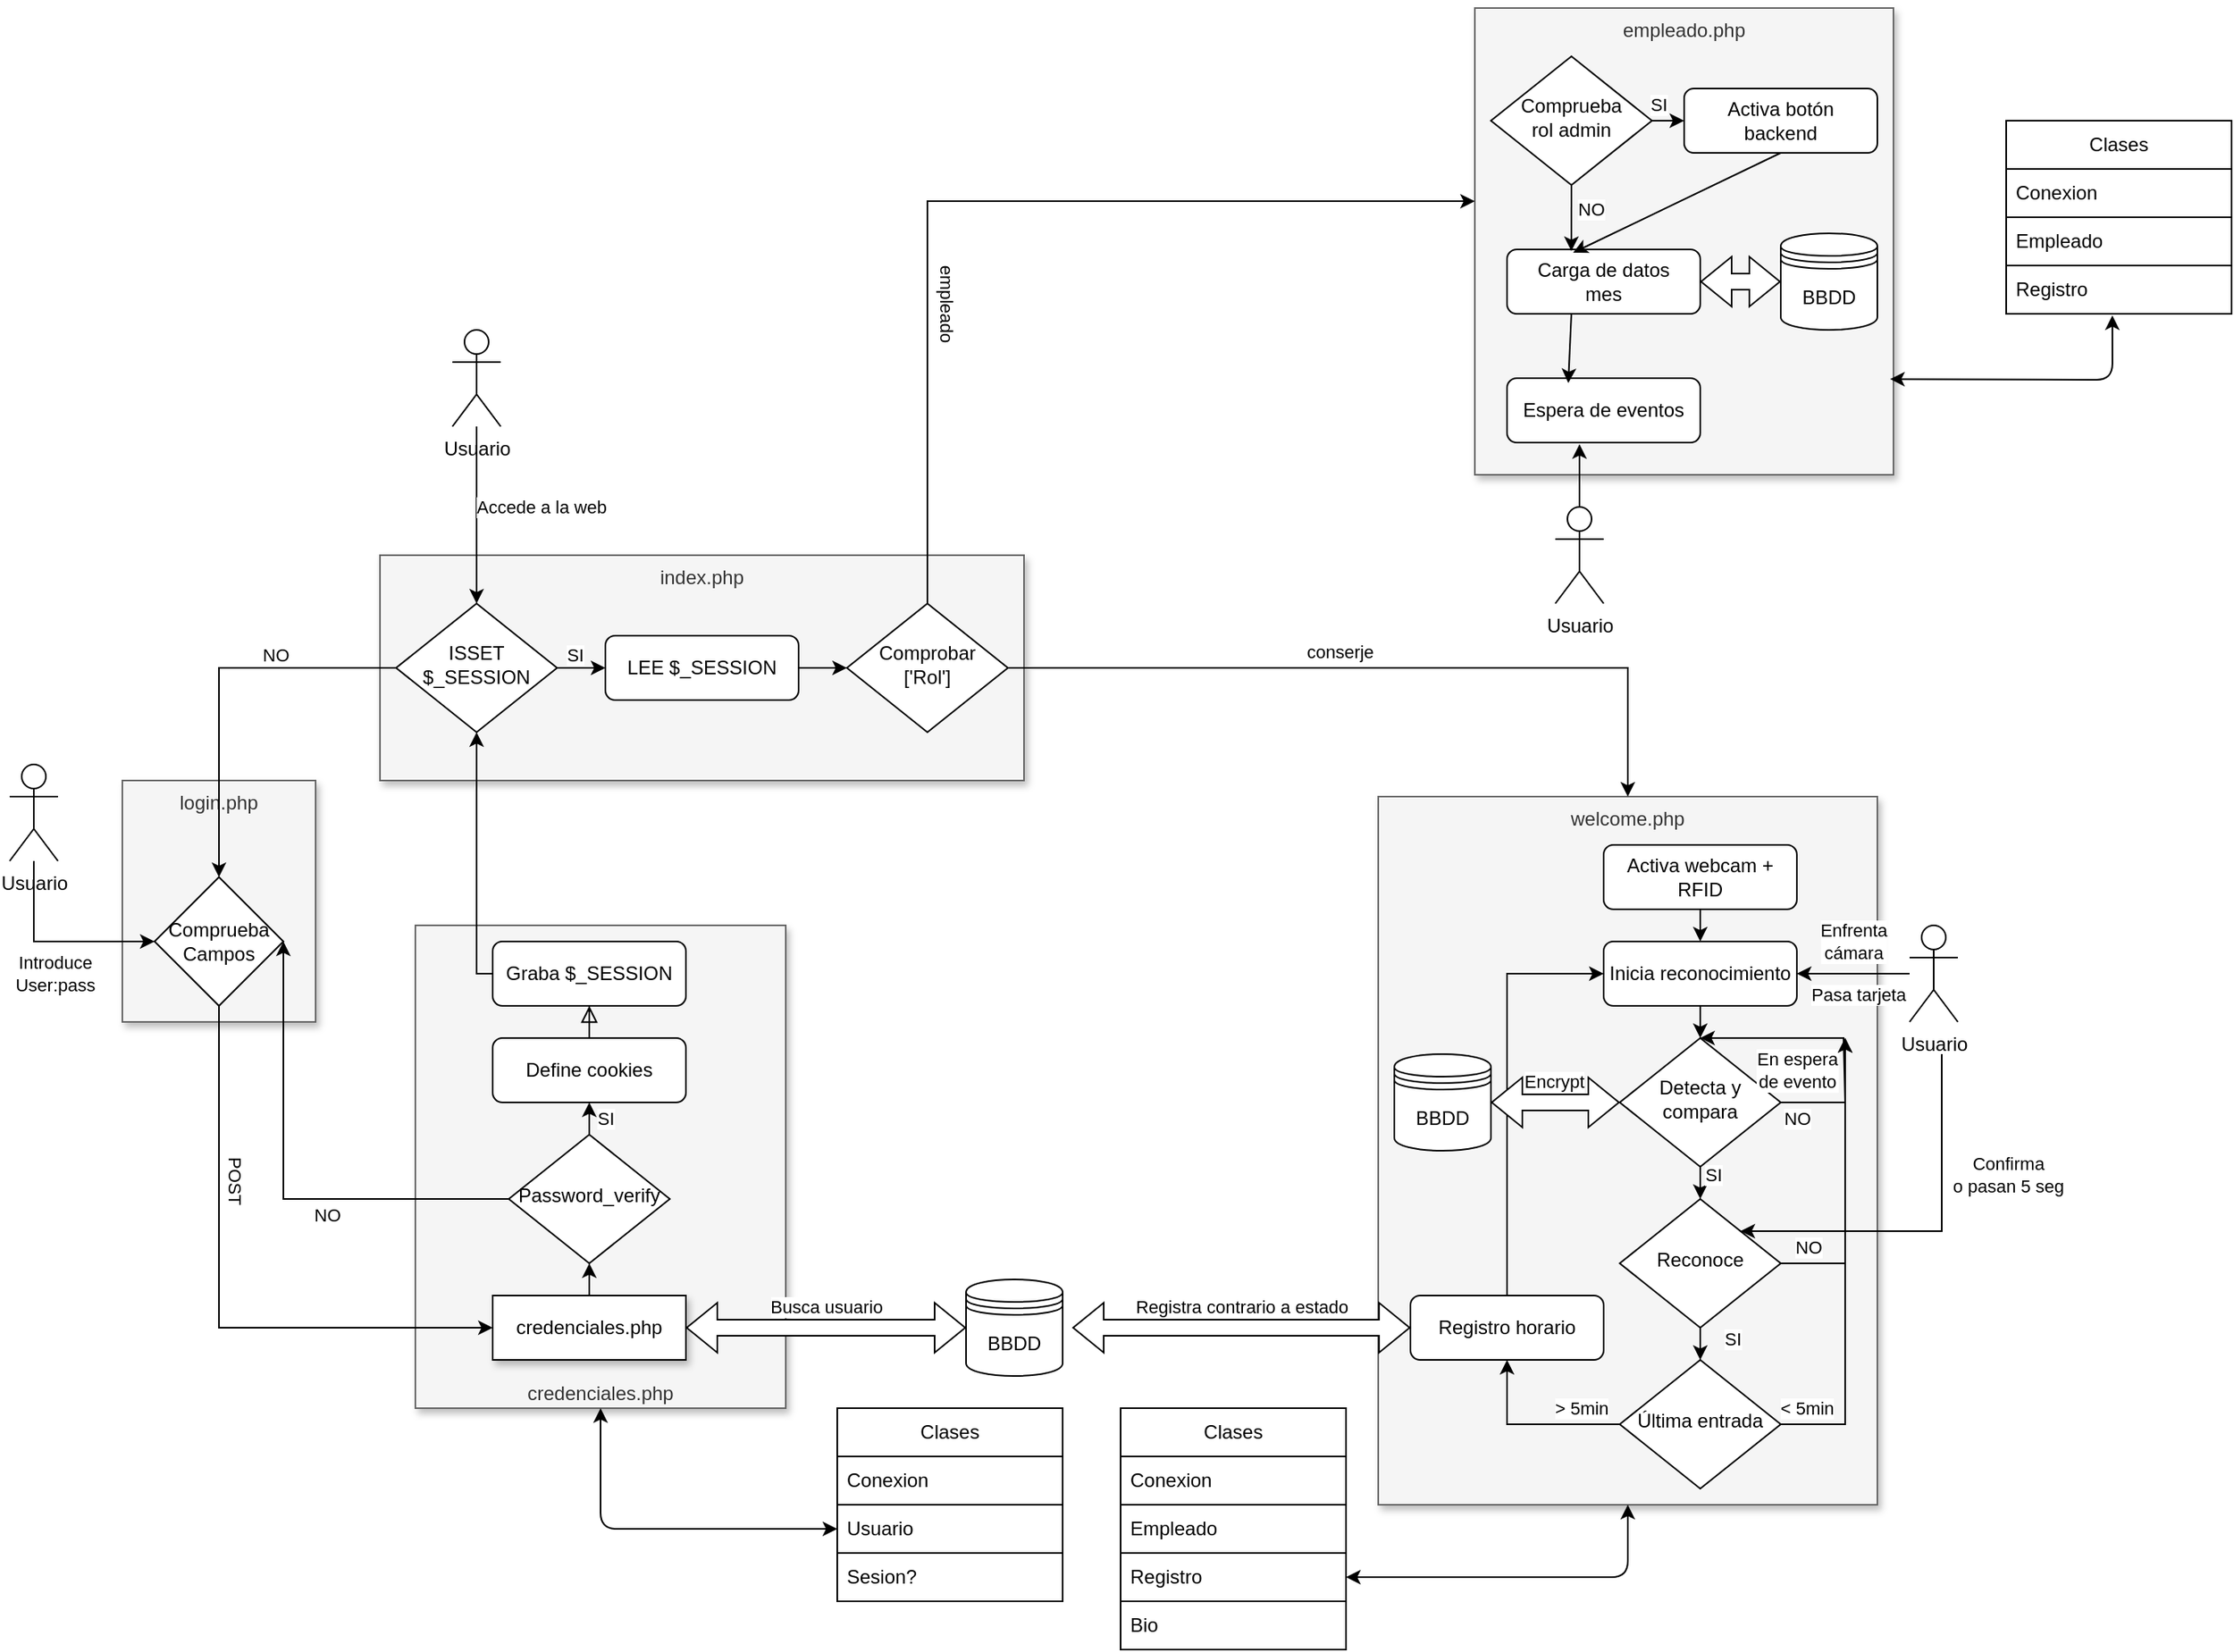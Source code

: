 <mxfile version="26.0.16">
  <diagram id="C5RBs43oDa-KdzZeNtuy" name="Page-1">
    <mxGraphModel dx="1434" dy="2400" grid="1" gridSize="10" guides="1" tooltips="1" connect="1" arrows="1" fold="1" page="1" pageScale="1" pageWidth="1169" pageHeight="1654" math="0" shadow="0">
      <root>
        <mxCell id="WIyWlLk6GJQsqaUBKTNV-0" />
        <mxCell id="WIyWlLk6GJQsqaUBKTNV-1" parent="WIyWlLk6GJQsqaUBKTNV-0" />
        <mxCell id="ayNapSwOZ2cSCfhmDnsV-29" value="credenciales.php" style="rounded=0;whiteSpace=wrap;html=1;shadow=1;fillColor=#f5f5f5;fontColor=#333333;strokeColor=#666666;verticalAlign=bottom;" parent="WIyWlLk6GJQsqaUBKTNV-1" vertex="1">
          <mxGeometry x="332" y="380" width="230" height="300" as="geometry" />
        </mxCell>
        <mxCell id="ayNapSwOZ2cSCfhmDnsV-28" value="index.php" style="rounded=0;whiteSpace=wrap;html=1;shadow=1;fillColor=#f5f5f5;fontColor=#333333;strokeColor=#666666;verticalAlign=top;" parent="WIyWlLk6GJQsqaUBKTNV-1" vertex="1">
          <mxGeometry x="310" y="150" width="400" height="140" as="geometry" />
        </mxCell>
        <mxCell id="WIyWlLk6GJQsqaUBKTNV-2" value="" style="rounded=0;html=1;jettySize=auto;orthogonalLoop=1;fontSize=11;endArrow=block;endFill=0;endSize=8;strokeWidth=1;shadow=0;labelBackgroundColor=none;edgeStyle=orthogonalEdgeStyle;entryX=0.5;entryY=1;entryDx=0;entryDy=0;" parent="WIyWlLk6GJQsqaUBKTNV-1" source="WIyWlLk6GJQsqaUBKTNV-3" target="ayNapSwOZ2cSCfhmDnsV-23" edge="1">
          <mxGeometry relative="1" as="geometry">
            <mxPoint x="860" y="190" as="targetPoint" />
          </mxGeometry>
        </mxCell>
        <mxCell id="WIyWlLk6GJQsqaUBKTNV-3" value="Define cookies" style="rounded=1;whiteSpace=wrap;html=1;fontSize=12;glass=0;strokeWidth=1;shadow=0;" parent="WIyWlLk6GJQsqaUBKTNV-1" vertex="1">
          <mxGeometry x="380" y="450" width="120" height="40" as="geometry" />
        </mxCell>
        <mxCell id="WIyWlLk6GJQsqaUBKTNV-7" value="login.php" style="rounded=0;whiteSpace=wrap;html=1;fontSize=12;glass=0;strokeWidth=1;shadow=1;verticalAlign=top;fillColor=#f5f5f5;fontColor=#333333;strokeColor=#666666;" parent="WIyWlLk6GJQsqaUBKTNV-1" vertex="1">
          <mxGeometry x="150" y="290" width="120" height="150" as="geometry" />
        </mxCell>
        <mxCell id="WIyWlLk6GJQsqaUBKTNV-10" value="ISSET&lt;div&gt;$_SESSION&lt;/div&gt;" style="rhombus;whiteSpace=wrap;html=1;shadow=0;fontFamily=Helvetica;fontSize=12;align=center;strokeWidth=1;spacing=6;spacingTop=-4;" parent="WIyWlLk6GJQsqaUBKTNV-1" vertex="1">
          <mxGeometry x="320" y="180" width="100" height="80" as="geometry" />
        </mxCell>
        <mxCell id="WIyWlLk6GJQsqaUBKTNV-11" value="empleado.php" style="rounded=0;whiteSpace=wrap;html=1;fontSize=12;glass=0;strokeWidth=1;shadow=1;verticalAlign=top;fillColor=#f5f5f5;fontColor=#333333;strokeColor=#666666;" parent="WIyWlLk6GJQsqaUBKTNV-1" vertex="1">
          <mxGeometry x="990" y="-190" width="260" height="290" as="geometry" />
        </mxCell>
        <mxCell id="WIyWlLk6GJQsqaUBKTNV-12" value="welcome.php" style="rounded=0;whiteSpace=wrap;html=1;fontSize=12;glass=0;strokeWidth=1;shadow=1;verticalAlign=top;fillColor=#f5f5f5;fontColor=#333333;strokeColor=#666666;" parent="WIyWlLk6GJQsqaUBKTNV-1" vertex="1">
          <mxGeometry x="930" y="300" width="310" height="440" as="geometry" />
        </mxCell>
        <mxCell id="ayNapSwOZ2cSCfhmDnsV-0" value="Comprobar [&#39;Rol&#39;]" style="rhombus;whiteSpace=wrap;html=1;shadow=0;fontFamily=Helvetica;fontSize=12;align=center;strokeWidth=1;spacing=6;spacingTop=-4;" parent="WIyWlLk6GJQsqaUBKTNV-1" vertex="1">
          <mxGeometry x="600" y="180" width="100" height="80" as="geometry" />
        </mxCell>
        <mxCell id="ayNapSwOZ2cSCfhmDnsV-1" style="edgeStyle=orthogonalEdgeStyle;rounded=0;orthogonalLoop=1;jettySize=auto;html=1;exitX=0.5;exitY=1;exitDx=0;exitDy=0;" parent="WIyWlLk6GJQsqaUBKTNV-1" source="WIyWlLk6GJQsqaUBKTNV-12" target="WIyWlLk6GJQsqaUBKTNV-12" edge="1">
          <mxGeometry relative="1" as="geometry" />
        </mxCell>
        <mxCell id="ayNapSwOZ2cSCfhmDnsV-2" value="" style="endArrow=classic;html=1;rounded=0;exitX=0;exitY=0.5;exitDx=0;exitDy=0;entryX=0.5;entryY=0;entryDx=0;entryDy=0;" parent="WIyWlLk6GJQsqaUBKTNV-1" source="WIyWlLk6GJQsqaUBKTNV-10" target="ayNapSwOZ2cSCfhmDnsV-30" edge="1">
          <mxGeometry width="50" height="50" relative="1" as="geometry">
            <mxPoint x="650" y="530" as="sourcePoint" />
            <mxPoint x="700" y="480" as="targetPoint" />
            <Array as="points">
              <mxPoint x="210" y="220" />
            </Array>
          </mxGeometry>
        </mxCell>
        <mxCell id="ayNapSwOZ2cSCfhmDnsV-8" value="NO" style="edgeLabel;html=1;align=center;verticalAlign=middle;resizable=0;points=[];" parent="ayNapSwOZ2cSCfhmDnsV-2" vertex="1" connectable="0">
          <mxGeometry x="-0.369" relative="1" as="geometry">
            <mxPoint y="-8" as="offset" />
          </mxGeometry>
        </mxCell>
        <mxCell id="ayNapSwOZ2cSCfhmDnsV-3" value="" style="endArrow=classic;html=1;rounded=0;exitX=1;exitY=0.5;exitDx=0;exitDy=0;entryX=0;entryY=0.5;entryDx=0;entryDy=0;" parent="WIyWlLk6GJQsqaUBKTNV-1" source="WIyWlLk6GJQsqaUBKTNV-10" target="ayNapSwOZ2cSCfhmDnsV-11" edge="1">
          <mxGeometry width="50" height="50" relative="1" as="geometry">
            <mxPoint x="540" y="480" as="sourcePoint" />
            <mxPoint x="480" y="340" as="targetPoint" />
          </mxGeometry>
        </mxCell>
        <mxCell id="ayNapSwOZ2cSCfhmDnsV-9" value="SI" style="edgeLabel;html=1;align=center;verticalAlign=middle;resizable=0;points=[];" parent="ayNapSwOZ2cSCfhmDnsV-3" vertex="1" connectable="0">
          <mxGeometry x="-0.257" y="-1" relative="1" as="geometry">
            <mxPoint y="-9" as="offset" />
          </mxGeometry>
        </mxCell>
        <mxCell id="ayNapSwOZ2cSCfhmDnsV-4" value="" style="endArrow=classic;html=1;rounded=0;entryX=0;entryY=0.414;entryDx=0;entryDy=0;entryPerimeter=0;" parent="WIyWlLk6GJQsqaUBKTNV-1" target="WIyWlLk6GJQsqaUBKTNV-11" edge="1">
          <mxGeometry width="50" height="50" relative="1" as="geometry">
            <mxPoint x="650" y="180" as="sourcePoint" />
            <mxPoint x="850" y="480" as="targetPoint" />
            <Array as="points">
              <mxPoint x="650" y="-70" />
            </Array>
          </mxGeometry>
        </mxCell>
        <mxCell id="ayNapSwOZ2cSCfhmDnsV-6" value="empleado" style="edgeLabel;html=1;align=center;verticalAlign=middle;resizable=0;points=[];rotation=90;" parent="ayNapSwOZ2cSCfhmDnsV-4" vertex="1" connectable="0">
          <mxGeometry x="-0.343" y="-1" relative="1" as="geometry">
            <mxPoint x="11" y="7" as="offset" />
          </mxGeometry>
        </mxCell>
        <mxCell id="ayNapSwOZ2cSCfhmDnsV-5" value="" style="endArrow=classic;html=1;rounded=0;exitX=1;exitY=0.5;exitDx=0;exitDy=0;entryX=0.5;entryY=0;entryDx=0;entryDy=0;" parent="WIyWlLk6GJQsqaUBKTNV-1" source="ayNapSwOZ2cSCfhmDnsV-0" target="WIyWlLk6GJQsqaUBKTNV-12" edge="1">
          <mxGeometry width="50" height="50" relative="1" as="geometry">
            <mxPoint x="800" y="530" as="sourcePoint" />
            <mxPoint x="850" y="480" as="targetPoint" />
            <Array as="points">
              <mxPoint x="1085" y="220" />
            </Array>
          </mxGeometry>
        </mxCell>
        <mxCell id="ayNapSwOZ2cSCfhmDnsV-7" value="conserje" style="edgeLabel;html=1;align=center;verticalAlign=middle;resizable=0;points=[];" parent="ayNapSwOZ2cSCfhmDnsV-5" vertex="1" connectable="0">
          <mxGeometry x="-0.114" relative="1" as="geometry">
            <mxPoint y="-10" as="offset" />
          </mxGeometry>
        </mxCell>
        <mxCell id="ayNapSwOZ2cSCfhmDnsV-10" value="BBDD" style="shape=datastore;whiteSpace=wrap;html=1;" parent="WIyWlLk6GJQsqaUBKTNV-1" vertex="1">
          <mxGeometry x="674" y="600" width="60" height="60" as="geometry" />
        </mxCell>
        <mxCell id="ayNapSwOZ2cSCfhmDnsV-13" style="edgeStyle=orthogonalEdgeStyle;rounded=0;orthogonalLoop=1;jettySize=auto;html=1;exitX=1;exitY=0.5;exitDx=0;exitDy=0;entryX=0;entryY=0.5;entryDx=0;entryDy=0;" parent="WIyWlLk6GJQsqaUBKTNV-1" source="ayNapSwOZ2cSCfhmDnsV-11" target="ayNapSwOZ2cSCfhmDnsV-0" edge="1">
          <mxGeometry relative="1" as="geometry" />
        </mxCell>
        <mxCell id="ayNapSwOZ2cSCfhmDnsV-11" value="LEE $_SESSION" style="rounded=1;whiteSpace=wrap;html=1;" parent="WIyWlLk6GJQsqaUBKTNV-1" vertex="1">
          <mxGeometry x="450" y="200" width="120" height="40" as="geometry" />
        </mxCell>
        <mxCell id="ayNapSwOZ2cSCfhmDnsV-12" value="" style="endArrow=classic;html=1;rounded=0;exitX=0.5;exitY=1;exitDx=0;exitDy=0;" parent="WIyWlLk6GJQsqaUBKTNV-1" source="ayNapSwOZ2cSCfhmDnsV-30" target="ayNapSwOZ2cSCfhmDnsV-14" edge="1">
          <mxGeometry width="50" height="50" relative="1" as="geometry">
            <mxPoint x="580" y="490" as="sourcePoint" />
            <mxPoint x="580" y="430" as="targetPoint" />
            <Array as="points">
              <mxPoint x="210" y="630" />
            </Array>
          </mxGeometry>
        </mxCell>
        <mxCell id="ayNapSwOZ2cSCfhmDnsV-15" value="POST" style="edgeLabel;html=1;align=center;verticalAlign=middle;resizable=0;points=[];rotation=90;" parent="ayNapSwOZ2cSCfhmDnsV-12" vertex="1" connectable="0">
          <mxGeometry x="-0.415" y="1" relative="1" as="geometry">
            <mxPoint x="9" as="offset" />
          </mxGeometry>
        </mxCell>
        <mxCell id="ayNapSwOZ2cSCfhmDnsV-14" value="credenciales.php" style="rounded=0;whiteSpace=wrap;html=1;fontSize=12;glass=0;strokeWidth=1;shadow=1;" parent="WIyWlLk6GJQsqaUBKTNV-1" vertex="1">
          <mxGeometry x="380" y="610" width="120" height="40" as="geometry" />
        </mxCell>
        <mxCell id="ayNapSwOZ2cSCfhmDnsV-16" value="" style="endArrow=classic;html=1;rounded=0;exitX=0.5;exitY=0;exitDx=0;exitDy=0;entryX=0.5;entryY=1;entryDx=0;entryDy=0;" parent="WIyWlLk6GJQsqaUBKTNV-1" source="ayNapSwOZ2cSCfhmDnsV-14" target="ayNapSwOZ2cSCfhmDnsV-19" edge="1">
          <mxGeometry width="50" height="50" relative="1" as="geometry">
            <mxPoint x="662" y="640" as="sourcePoint" />
            <mxPoint x="712" y="590" as="targetPoint" />
          </mxGeometry>
        </mxCell>
        <mxCell id="ayNapSwOZ2cSCfhmDnsV-17" value="" style="shape=flexArrow;endArrow=classic;startArrow=classic;html=1;rounded=0;exitX=1;exitY=0.5;exitDx=0;exitDy=0;entryX=0;entryY=0.5;entryDx=0;entryDy=0;fillColor=default;fillStyle=solid;" parent="WIyWlLk6GJQsqaUBKTNV-1" source="ayNapSwOZ2cSCfhmDnsV-14" target="ayNapSwOZ2cSCfhmDnsV-10" edge="1">
          <mxGeometry width="100" height="100" relative="1" as="geometry">
            <mxPoint x="620" y="550" as="sourcePoint" />
            <mxPoint x="720" y="450" as="targetPoint" />
          </mxGeometry>
        </mxCell>
        <mxCell id="ayNapSwOZ2cSCfhmDnsV-18" value="Busca usuario" style="edgeLabel;html=1;align=center;verticalAlign=middle;resizable=0;points=[];" parent="ayNapSwOZ2cSCfhmDnsV-17" vertex="1" connectable="0">
          <mxGeometry relative="1" as="geometry">
            <mxPoint y="-13" as="offset" />
          </mxGeometry>
        </mxCell>
        <mxCell id="ayNapSwOZ2cSCfhmDnsV-19" value="Password_verify" style="rhombus;whiteSpace=wrap;html=1;shadow=0;fontFamily=Helvetica;fontSize=12;align=center;strokeWidth=1;spacing=6;spacingTop=-4;" parent="WIyWlLk6GJQsqaUBKTNV-1" vertex="1">
          <mxGeometry x="390" y="510" width="100" height="80" as="geometry" />
        </mxCell>
        <mxCell id="ayNapSwOZ2cSCfhmDnsV-20" value="" style="endArrow=classic;html=1;rounded=0;exitX=0;exitY=0.5;exitDx=0;exitDy=0;entryX=1;entryY=0.5;entryDx=0;entryDy=0;" parent="WIyWlLk6GJQsqaUBKTNV-1" source="ayNapSwOZ2cSCfhmDnsV-19" target="ayNapSwOZ2cSCfhmDnsV-30" edge="1">
          <mxGeometry width="50" height="50" relative="1" as="geometry">
            <mxPoint x="650" y="530" as="sourcePoint" />
            <mxPoint x="700" y="480" as="targetPoint" />
            <Array as="points">
              <mxPoint x="250" y="550" />
            </Array>
          </mxGeometry>
        </mxCell>
        <mxCell id="ayNapSwOZ2cSCfhmDnsV-27" value="NO" style="edgeLabel;html=1;align=center;verticalAlign=middle;resizable=0;points=[];" parent="ayNapSwOZ2cSCfhmDnsV-20" vertex="1" connectable="0">
          <mxGeometry x="-0.225" y="-7" relative="1" as="geometry">
            <mxPoint x="3" y="17" as="offset" />
          </mxGeometry>
        </mxCell>
        <mxCell id="ayNapSwOZ2cSCfhmDnsV-21" value="" style="endArrow=classic;html=1;rounded=0;exitX=0.5;exitY=0;exitDx=0;exitDy=0;entryX=0.5;entryY=1;entryDx=0;entryDy=0;" parent="WIyWlLk6GJQsqaUBKTNV-1" source="ayNapSwOZ2cSCfhmDnsV-19" target="WIyWlLk6GJQsqaUBKTNV-3" edge="1">
          <mxGeometry width="50" height="50" relative="1" as="geometry">
            <mxPoint x="562" y="530" as="sourcePoint" />
            <mxPoint x="492" y="440" as="targetPoint" />
            <Array as="points" />
          </mxGeometry>
        </mxCell>
        <mxCell id="ayNapSwOZ2cSCfhmDnsV-22" value="SI" style="edgeLabel;html=1;align=center;verticalAlign=middle;resizable=0;points=[];" parent="ayNapSwOZ2cSCfhmDnsV-21" vertex="1" connectable="0">
          <mxGeometry x="0.04" relative="1" as="geometry">
            <mxPoint x="10" as="offset" />
          </mxGeometry>
        </mxCell>
        <mxCell id="ayNapSwOZ2cSCfhmDnsV-23" value="Graba $_SESSION" style="rounded=1;whiteSpace=wrap;html=1;fontSize=12;glass=0;strokeWidth=1;shadow=0;" parent="WIyWlLk6GJQsqaUBKTNV-1" vertex="1">
          <mxGeometry x="380" y="390" width="120" height="40" as="geometry" />
        </mxCell>
        <mxCell id="ayNapSwOZ2cSCfhmDnsV-24" value="" style="endArrow=classic;html=1;rounded=0;exitX=0;exitY=0.5;exitDx=0;exitDy=0;entryX=0.5;entryY=1;entryDx=0;entryDy=0;" parent="WIyWlLk6GJQsqaUBKTNV-1" source="ayNapSwOZ2cSCfhmDnsV-23" target="WIyWlLk6GJQsqaUBKTNV-10" edge="1">
          <mxGeometry width="50" height="50" relative="1" as="geometry">
            <mxPoint x="650" y="530" as="sourcePoint" />
            <mxPoint x="700" y="480" as="targetPoint" />
            <Array as="points">
              <mxPoint x="370" y="410" />
            </Array>
          </mxGeometry>
        </mxCell>
        <mxCell id="ayNapSwOZ2cSCfhmDnsV-30" value="Comprueba&lt;div&gt;Campos&lt;/div&gt;" style="rhombus;whiteSpace=wrap;html=1;" parent="WIyWlLk6GJQsqaUBKTNV-1" vertex="1">
          <mxGeometry x="170" y="350" width="80" height="80" as="geometry" />
        </mxCell>
        <mxCell id="ayNapSwOZ2cSCfhmDnsV-31" value="Activa webcam + RFID" style="rounded=1;whiteSpace=wrap;html=1;" parent="WIyWlLk6GJQsqaUBKTNV-1" vertex="1">
          <mxGeometry x="1070" y="330" width="120" height="40" as="geometry" />
        </mxCell>
        <mxCell id="ayNapSwOZ2cSCfhmDnsV-32" value="Clases" style="swimlane;fontStyle=0;childLayout=stackLayout;horizontal=1;startSize=30;horizontalStack=0;resizeParent=1;resizeParentMax=0;resizeLast=0;collapsible=1;marginBottom=0;whiteSpace=wrap;html=1;" parent="WIyWlLk6GJQsqaUBKTNV-1" vertex="1">
          <mxGeometry x="594" y="680" width="140" height="120" as="geometry" />
        </mxCell>
        <mxCell id="ayNapSwOZ2cSCfhmDnsV-33" value="Conexion" style="text;strokeColor=none;fillColor=none;align=left;verticalAlign=middle;spacingLeft=4;spacingRight=4;overflow=hidden;points=[[0,0.5],[1,0.5]];portConstraint=eastwest;rotatable=0;whiteSpace=wrap;html=1;" parent="ayNapSwOZ2cSCfhmDnsV-32" vertex="1">
          <mxGeometry y="30" width="140" height="30" as="geometry" />
        </mxCell>
        <mxCell id="ayNapSwOZ2cSCfhmDnsV-34" value="Usuario" style="text;strokeColor=default;fillColor=none;align=left;verticalAlign=middle;spacingLeft=4;spacingRight=4;overflow=hidden;points=[[0,0.5],[1,0.5]];portConstraint=eastwest;rotatable=0;whiteSpace=wrap;html=1;" parent="ayNapSwOZ2cSCfhmDnsV-32" vertex="1">
          <mxGeometry y="60" width="140" height="30" as="geometry" />
        </mxCell>
        <mxCell id="ayNapSwOZ2cSCfhmDnsV-35" value="Sesion?" style="text;strokeColor=none;fillColor=none;align=left;verticalAlign=middle;spacingLeft=4;spacingRight=4;overflow=hidden;points=[[0,0.5],[1,0.5]];portConstraint=eastwest;rotatable=0;whiteSpace=wrap;html=1;" parent="ayNapSwOZ2cSCfhmDnsV-32" vertex="1">
          <mxGeometry y="90" width="140" height="30" as="geometry" />
        </mxCell>
        <mxCell id="ayNapSwOZ2cSCfhmDnsV-36" value="" style="endArrow=classic;startArrow=classic;html=1;rounded=1;entryX=0.5;entryY=1;entryDx=0;entryDy=0;exitX=0;exitY=0.5;exitDx=0;exitDy=0;curved=0;jumpStyle=arc;" parent="WIyWlLk6GJQsqaUBKTNV-1" source="ayNapSwOZ2cSCfhmDnsV-34" target="ayNapSwOZ2cSCfhmDnsV-29" edge="1">
          <mxGeometry width="50" height="50" relative="1" as="geometry">
            <mxPoint x="390" y="710" as="sourcePoint" />
            <mxPoint x="440" y="660" as="targetPoint" />
            <Array as="points">
              <mxPoint x="447" y="755" />
            </Array>
          </mxGeometry>
        </mxCell>
        <mxCell id="ayNapSwOZ2cSCfhmDnsV-38" value="Detecta y compara" style="rhombus;whiteSpace=wrap;html=1;shadow=0;fontFamily=Helvetica;fontSize=12;align=center;strokeWidth=1;spacing=6;spacingTop=-4;" parent="WIyWlLk6GJQsqaUBKTNV-1" vertex="1">
          <mxGeometry x="1080" y="450" width="100" height="80" as="geometry" />
        </mxCell>
        <mxCell id="ayNapSwOZ2cSCfhmDnsV-39" value="Reconoce" style="rhombus;whiteSpace=wrap;html=1;shadow=0;fontFamily=Helvetica;fontSize=12;align=center;strokeWidth=1;spacing=6;spacingTop=-4;" parent="WIyWlLk6GJQsqaUBKTNV-1" vertex="1">
          <mxGeometry x="1080" y="550" width="100" height="80" as="geometry" />
        </mxCell>
        <mxCell id="ayNapSwOZ2cSCfhmDnsV-40" value="Registro horario" style="rounded=1;whiteSpace=wrap;html=1;" parent="WIyWlLk6GJQsqaUBKTNV-1" vertex="1">
          <mxGeometry x="950" y="610" width="120" height="40" as="geometry" />
        </mxCell>
        <mxCell id="ayNapSwOZ2cSCfhmDnsV-41" value="Última entrada" style="rhombus;whiteSpace=wrap;html=1;shadow=0;fontFamily=Helvetica;fontSize=12;align=center;strokeWidth=1;spacing=6;spacingTop=-4;" parent="WIyWlLk6GJQsqaUBKTNV-1" vertex="1">
          <mxGeometry x="1080" y="650" width="100" height="80" as="geometry" />
        </mxCell>
        <mxCell id="ayNapSwOZ2cSCfhmDnsV-42" value="" style="endArrow=classic;html=1;rounded=0;exitX=0.5;exitY=1;exitDx=0;exitDy=0;entryX=0.5;entryY=0;entryDx=0;entryDy=0;" parent="WIyWlLk6GJQsqaUBKTNV-1" source="ayNapSwOZ2cSCfhmDnsV-46" target="ayNapSwOZ2cSCfhmDnsV-38" edge="1">
          <mxGeometry width="50" height="50" relative="1" as="geometry">
            <mxPoint x="1150" y="610" as="sourcePoint" />
            <mxPoint x="1125" y="400" as="targetPoint" />
          </mxGeometry>
        </mxCell>
        <mxCell id="ayNapSwOZ2cSCfhmDnsV-43" value="" style="endArrow=classic;html=1;rounded=0;exitX=0.5;exitY=1;exitDx=0;exitDy=0;entryX=0.5;entryY=0;entryDx=0;entryDy=0;" parent="WIyWlLk6GJQsqaUBKTNV-1" source="ayNapSwOZ2cSCfhmDnsV-38" target="ayNapSwOZ2cSCfhmDnsV-39" edge="1">
          <mxGeometry width="50" height="50" relative="1" as="geometry">
            <mxPoint x="1390" y="520" as="sourcePoint" />
            <mxPoint x="1410" y="480" as="targetPoint" />
          </mxGeometry>
        </mxCell>
        <mxCell id="ayNapSwOZ2cSCfhmDnsV-55" value="SI" style="edgeLabel;html=1;align=center;verticalAlign=middle;resizable=0;points=[];" parent="ayNapSwOZ2cSCfhmDnsV-43" vertex="1" connectable="0">
          <mxGeometry x="-0.5" y="-1" relative="1" as="geometry">
            <mxPoint x="9" as="offset" />
          </mxGeometry>
        </mxCell>
        <mxCell id="ayNapSwOZ2cSCfhmDnsV-44" value="" style="endArrow=classic;html=1;rounded=0;entryX=0.5;entryY=0;entryDx=0;entryDy=0;exitX=0.5;exitY=1;exitDx=0;exitDy=0;" parent="WIyWlLk6GJQsqaUBKTNV-1" source="ayNapSwOZ2cSCfhmDnsV-39" target="ayNapSwOZ2cSCfhmDnsV-41" edge="1">
          <mxGeometry width="50" height="50" relative="1" as="geometry">
            <mxPoint x="1400" y="590" as="sourcePoint" />
            <mxPoint x="1200" y="560" as="targetPoint" />
          </mxGeometry>
        </mxCell>
        <mxCell id="ayNapSwOZ2cSCfhmDnsV-58" value="SI" style="edgeLabel;html=1;align=center;verticalAlign=middle;resizable=0;points=[];" parent="ayNapSwOZ2cSCfhmDnsV-44" vertex="1" connectable="0">
          <mxGeometry x="-0.3" y="-2" relative="1" as="geometry">
            <mxPoint x="22" as="offset" />
          </mxGeometry>
        </mxCell>
        <mxCell id="ayNapSwOZ2cSCfhmDnsV-45" value="" style="endArrow=classic;html=1;rounded=0;exitX=0.5;exitY=1;exitDx=0;exitDy=0;entryX=0.5;entryY=0;entryDx=0;entryDy=0;" parent="WIyWlLk6GJQsqaUBKTNV-1" source="ayNapSwOZ2cSCfhmDnsV-31" target="ayNapSwOZ2cSCfhmDnsV-46" edge="1">
          <mxGeometry width="50" height="50" relative="1" as="geometry">
            <mxPoint x="1470" y="610" as="sourcePoint" />
            <mxPoint x="1490" y="550" as="targetPoint" />
          </mxGeometry>
        </mxCell>
        <mxCell id="ayNapSwOZ2cSCfhmDnsV-46" value="Inicia reconocimiento" style="rounded=1;whiteSpace=wrap;html=1;" parent="WIyWlLk6GJQsqaUBKTNV-1" vertex="1">
          <mxGeometry x="1070" y="390" width="120" height="40" as="geometry" />
        </mxCell>
        <mxCell id="ayNapSwOZ2cSCfhmDnsV-48" value="" style="endArrow=classic;html=1;rounded=0;entryX=0.5;entryY=1;entryDx=0;entryDy=0;exitX=0;exitY=0.5;exitDx=0;exitDy=0;" parent="WIyWlLk6GJQsqaUBKTNV-1" source="ayNapSwOZ2cSCfhmDnsV-41" target="ayNapSwOZ2cSCfhmDnsV-40" edge="1">
          <mxGeometry width="50" height="50" relative="1" as="geometry">
            <mxPoint x="1150" y="610" as="sourcePoint" />
            <mxPoint x="1200" y="560" as="targetPoint" />
            <Array as="points">
              <mxPoint x="1010" y="690" />
            </Array>
          </mxGeometry>
        </mxCell>
        <mxCell id="ayNapSwOZ2cSCfhmDnsV-59" value="&amp;gt; 5min" style="edgeLabel;html=1;align=center;verticalAlign=middle;resizable=0;points=[];" parent="ayNapSwOZ2cSCfhmDnsV-48" vertex="1" connectable="0">
          <mxGeometry x="-0.567" relative="1" as="geometry">
            <mxPoint y="-10" as="offset" />
          </mxGeometry>
        </mxCell>
        <mxCell id="ayNapSwOZ2cSCfhmDnsV-49" value="" style="endArrow=classic;html=1;rounded=0;exitX=0.5;exitY=0;exitDx=0;exitDy=0;entryX=0;entryY=0.5;entryDx=0;entryDy=0;" parent="WIyWlLk6GJQsqaUBKTNV-1" source="ayNapSwOZ2cSCfhmDnsV-40" target="ayNapSwOZ2cSCfhmDnsV-46" edge="1">
          <mxGeometry width="50" height="50" relative="1" as="geometry">
            <mxPoint x="1150" y="610" as="sourcePoint" />
            <mxPoint x="1200" y="560" as="targetPoint" />
            <Array as="points">
              <mxPoint x="1010" y="410" />
            </Array>
          </mxGeometry>
        </mxCell>
        <mxCell id="ayNapSwOZ2cSCfhmDnsV-50" value="" style="endArrow=classic;html=1;rounded=0;exitX=1;exitY=0.5;exitDx=0;exitDy=0;entryX=0.5;entryY=0;entryDx=0;entryDy=0;" parent="WIyWlLk6GJQsqaUBKTNV-1" source="ayNapSwOZ2cSCfhmDnsV-38" target="ayNapSwOZ2cSCfhmDnsV-38" edge="1">
          <mxGeometry width="50" height="50" relative="1" as="geometry">
            <mxPoint x="1219" y="490" as="sourcePoint" />
            <mxPoint x="1169" y="450" as="targetPoint" />
            <Array as="points">
              <mxPoint x="1220" y="490" />
              <mxPoint x="1219" y="450" />
            </Array>
          </mxGeometry>
        </mxCell>
        <mxCell id="ayNapSwOZ2cSCfhmDnsV-54" value="En espera&lt;div&gt;de evento&lt;/div&gt;" style="edgeLabel;html=1;align=center;verticalAlign=middle;resizable=0;points=[];" parent="ayNapSwOZ2cSCfhmDnsV-50" vertex="1" connectable="0">
          <mxGeometry x="0.444" relative="1" as="geometry">
            <mxPoint x="13" y="20" as="offset" />
          </mxGeometry>
        </mxCell>
        <mxCell id="ayNapSwOZ2cSCfhmDnsV-56" value="NO" style="edgeLabel;html=1;align=center;verticalAlign=middle;resizable=0;points=[];" parent="ayNapSwOZ2cSCfhmDnsV-50" vertex="1" connectable="0">
          <mxGeometry x="-0.87" y="-1" relative="1" as="geometry">
            <mxPoint x="-1" y="9" as="offset" />
          </mxGeometry>
        </mxCell>
        <mxCell id="ayNapSwOZ2cSCfhmDnsV-52" value="" style="endArrow=classic;html=1;rounded=0;exitX=1;exitY=0.5;exitDx=0;exitDy=0;" parent="WIyWlLk6GJQsqaUBKTNV-1" source="ayNapSwOZ2cSCfhmDnsV-39" edge="1">
          <mxGeometry width="50" height="50" relative="1" as="geometry">
            <mxPoint x="1150" y="610" as="sourcePoint" />
            <mxPoint x="1220" y="450" as="targetPoint" />
            <Array as="points">
              <mxPoint x="1220" y="590" />
            </Array>
          </mxGeometry>
        </mxCell>
        <mxCell id="ayNapSwOZ2cSCfhmDnsV-57" value="NO" style="edgeLabel;html=1;align=center;verticalAlign=middle;resizable=0;points=[];" parent="ayNapSwOZ2cSCfhmDnsV-52" vertex="1" connectable="0">
          <mxGeometry x="-0.811" relative="1" as="geometry">
            <mxPoint y="-10" as="offset" />
          </mxGeometry>
        </mxCell>
        <mxCell id="ayNapSwOZ2cSCfhmDnsV-53" value="" style="endArrow=classic;html=1;rounded=0;exitX=1;exitY=0.5;exitDx=0;exitDy=0;" parent="WIyWlLk6GJQsqaUBKTNV-1" source="ayNapSwOZ2cSCfhmDnsV-41" edge="1">
          <mxGeometry width="50" height="50" relative="1" as="geometry">
            <mxPoint x="1150" y="610" as="sourcePoint" />
            <mxPoint x="1220" y="450" as="targetPoint" />
            <Array as="points">
              <mxPoint x="1220" y="690" />
            </Array>
          </mxGeometry>
        </mxCell>
        <mxCell id="ayNapSwOZ2cSCfhmDnsV-65" value="&amp;lt; 5min" style="edgeLabel;html=1;align=center;verticalAlign=middle;resizable=0;points=[];" parent="ayNapSwOZ2cSCfhmDnsV-53" vertex="1" connectable="0">
          <mxGeometry x="-0.843" y="1" relative="1" as="geometry">
            <mxPoint x="-6" y="-9" as="offset" />
          </mxGeometry>
        </mxCell>
        <mxCell id="ayNapSwOZ2cSCfhmDnsV-60" value="" style="shape=flexArrow;endArrow=classic;startArrow=classic;html=1;rounded=0;exitX=1;exitY=0.5;exitDx=0;exitDy=0;entryX=0;entryY=0.5;entryDx=0;entryDy=0;fillColor=default;fillStyle=solid;" parent="WIyWlLk6GJQsqaUBKTNV-1" target="ayNapSwOZ2cSCfhmDnsV-40" edge="1">
          <mxGeometry width="100" height="100" relative="1" as="geometry">
            <mxPoint x="740" y="630" as="sourcePoint" />
            <mxPoint x="914" y="630" as="targetPoint" />
          </mxGeometry>
        </mxCell>
        <mxCell id="ayNapSwOZ2cSCfhmDnsV-61" value="Registra contrario a estado" style="edgeLabel;html=1;align=center;verticalAlign=middle;resizable=0;points=[];" parent="ayNapSwOZ2cSCfhmDnsV-60" vertex="1" connectable="0">
          <mxGeometry relative="1" as="geometry">
            <mxPoint y="-13" as="offset" />
          </mxGeometry>
        </mxCell>
        <mxCell id="ayNapSwOZ2cSCfhmDnsV-62" value="BBDD" style="shape=datastore;whiteSpace=wrap;html=1;" parent="WIyWlLk6GJQsqaUBKTNV-1" vertex="1">
          <mxGeometry x="940" y="460" width="60" height="60" as="geometry" />
        </mxCell>
        <mxCell id="ayNapSwOZ2cSCfhmDnsV-63" value="" style="shape=flexArrow;endArrow=classic;startArrow=classic;html=1;rounded=0;entryX=0;entryY=0.5;entryDx=0;entryDy=0;fillColor=default;fillStyle=solid;" parent="WIyWlLk6GJQsqaUBKTNV-1" source="ayNapSwOZ2cSCfhmDnsV-62" target="ayNapSwOZ2cSCfhmDnsV-38" edge="1">
          <mxGeometry width="100" height="100" relative="1" as="geometry">
            <mxPoint x="1130" y="630" as="sourcePoint" />
            <mxPoint x="1230" y="530" as="targetPoint" />
          </mxGeometry>
        </mxCell>
        <mxCell id="ayNapSwOZ2cSCfhmDnsV-64" value="Encrypt" style="edgeLabel;html=1;align=center;verticalAlign=middle;resizable=0;points=[];" parent="ayNapSwOZ2cSCfhmDnsV-63" vertex="1" connectable="0">
          <mxGeometry y="1" relative="1" as="geometry">
            <mxPoint x="-1" y="-12" as="offset" />
          </mxGeometry>
        </mxCell>
        <mxCell id="ayNapSwOZ2cSCfhmDnsV-66" value="Clases" style="swimlane;fontStyle=0;childLayout=stackLayout;horizontal=1;startSize=30;horizontalStack=0;resizeParent=1;resizeParentMax=0;resizeLast=0;collapsible=1;marginBottom=0;whiteSpace=wrap;html=1;" parent="WIyWlLk6GJQsqaUBKTNV-1" vertex="1">
          <mxGeometry x="770" y="680" width="140" height="120" as="geometry" />
        </mxCell>
        <mxCell id="ayNapSwOZ2cSCfhmDnsV-67" value="Conexion" style="text;strokeColor=none;fillColor=none;align=left;verticalAlign=middle;spacingLeft=4;spacingRight=4;overflow=hidden;points=[[0,0.5],[1,0.5]];portConstraint=eastwest;rotatable=0;whiteSpace=wrap;html=1;" parent="ayNapSwOZ2cSCfhmDnsV-66" vertex="1">
          <mxGeometry y="30" width="140" height="30" as="geometry" />
        </mxCell>
        <mxCell id="ayNapSwOZ2cSCfhmDnsV-68" value="Empleado" style="text;strokeColor=default;fillColor=none;align=left;verticalAlign=middle;spacingLeft=4;spacingRight=4;overflow=hidden;points=[[0,0.5],[1,0.5]];portConstraint=eastwest;rotatable=0;whiteSpace=wrap;html=1;" parent="ayNapSwOZ2cSCfhmDnsV-66" vertex="1">
          <mxGeometry y="60" width="140" height="30" as="geometry" />
        </mxCell>
        <mxCell id="ayNapSwOZ2cSCfhmDnsV-69" value="Registro" style="text;strokeColor=none;fillColor=none;align=left;verticalAlign=middle;spacingLeft=4;spacingRight=4;overflow=hidden;points=[[0,0.5],[1,0.5]];portConstraint=eastwest;rotatable=0;whiteSpace=wrap;html=1;" parent="ayNapSwOZ2cSCfhmDnsV-66" vertex="1">
          <mxGeometry y="90" width="140" height="30" as="geometry" />
        </mxCell>
        <mxCell id="ayNapSwOZ2cSCfhmDnsV-70" value="" style="endArrow=classic;startArrow=classic;html=1;rounded=1;entryX=0.5;entryY=1;entryDx=0;entryDy=0;exitX=1;exitY=0.5;exitDx=0;exitDy=0;jumpStyle=arc;curved=0;" parent="WIyWlLk6GJQsqaUBKTNV-1" source="ayNapSwOZ2cSCfhmDnsV-69" target="WIyWlLk6GJQsqaUBKTNV-12" edge="1">
          <mxGeometry width="50" height="50" relative="1" as="geometry">
            <mxPoint x="740" y="610" as="sourcePoint" />
            <mxPoint x="790" y="560" as="targetPoint" />
            <Array as="points">
              <mxPoint x="1085" y="785" />
            </Array>
          </mxGeometry>
        </mxCell>
        <mxCell id="ayNapSwOZ2cSCfhmDnsV-71" value="Bio" style="text;strokeColor=default;fillColor=none;align=left;verticalAlign=middle;spacingLeft=4;spacingRight=4;overflow=hidden;points=[[0,0.5],[1,0.5]];portConstraint=eastwest;rotatable=0;whiteSpace=wrap;html=1;" parent="WIyWlLk6GJQsqaUBKTNV-1" vertex="1">
          <mxGeometry x="770" y="800" width="140" height="30" as="geometry" />
        </mxCell>
        <mxCell id="ayNapSwOZ2cSCfhmDnsV-72" value="BBDD" style="shape=datastore;whiteSpace=wrap;html=1;" parent="WIyWlLk6GJQsqaUBKTNV-1" vertex="1">
          <mxGeometry x="1180" y="-50" width="60" height="60" as="geometry" />
        </mxCell>
        <mxCell id="ayNapSwOZ2cSCfhmDnsV-73" value="Activa botón&lt;div&gt;backend&lt;/div&gt;" style="rounded=1;whiteSpace=wrap;html=1;" parent="WIyWlLk6GJQsqaUBKTNV-1" vertex="1">
          <mxGeometry x="1120" y="-140" width="120" height="40" as="geometry" />
        </mxCell>
        <mxCell id="ayNapSwOZ2cSCfhmDnsV-74" value="Comprueba&lt;div&gt;rol admin&lt;/div&gt;" style="rhombus;whiteSpace=wrap;html=1;shadow=0;fontFamily=Helvetica;fontSize=12;align=center;strokeWidth=1;spacing=6;spacingTop=-4;" parent="WIyWlLk6GJQsqaUBKTNV-1" vertex="1">
          <mxGeometry x="1000" y="-160" width="100" height="80" as="geometry" />
        </mxCell>
        <mxCell id="ayNapSwOZ2cSCfhmDnsV-75" value="Clases" style="swimlane;fontStyle=0;childLayout=stackLayout;horizontal=1;startSize=30;horizontalStack=0;resizeParent=1;resizeParentMax=0;resizeLast=0;collapsible=1;marginBottom=0;whiteSpace=wrap;html=1;" parent="WIyWlLk6GJQsqaUBKTNV-1" vertex="1">
          <mxGeometry x="1320" y="-120" width="140" height="120" as="geometry" />
        </mxCell>
        <mxCell id="ayNapSwOZ2cSCfhmDnsV-76" value="Conexion" style="text;strokeColor=none;fillColor=none;align=left;verticalAlign=middle;spacingLeft=4;spacingRight=4;overflow=hidden;points=[[0,0.5],[1,0.5]];portConstraint=eastwest;rotatable=0;whiteSpace=wrap;html=1;" parent="ayNapSwOZ2cSCfhmDnsV-75" vertex="1">
          <mxGeometry y="30" width="140" height="30" as="geometry" />
        </mxCell>
        <mxCell id="ayNapSwOZ2cSCfhmDnsV-77" value="Empleado" style="text;strokeColor=default;fillColor=none;align=left;verticalAlign=middle;spacingLeft=4;spacingRight=4;overflow=hidden;points=[[0,0.5],[1,0.5]];portConstraint=eastwest;rotatable=0;whiteSpace=wrap;html=1;" parent="ayNapSwOZ2cSCfhmDnsV-75" vertex="1">
          <mxGeometry y="60" width="140" height="30" as="geometry" />
        </mxCell>
        <mxCell id="ayNapSwOZ2cSCfhmDnsV-78" value="Registro" style="text;strokeColor=none;fillColor=none;align=left;verticalAlign=middle;spacingLeft=4;spacingRight=4;overflow=hidden;points=[[0,0.5],[1,0.5]];portConstraint=eastwest;rotatable=0;whiteSpace=wrap;html=1;" parent="ayNapSwOZ2cSCfhmDnsV-75" vertex="1">
          <mxGeometry y="90" width="140" height="30" as="geometry" />
        </mxCell>
        <mxCell id="ayNapSwOZ2cSCfhmDnsV-79" value="Carga de datos&lt;div&gt;mes&lt;/div&gt;" style="rounded=1;whiteSpace=wrap;html=1;" parent="WIyWlLk6GJQsqaUBKTNV-1" vertex="1">
          <mxGeometry x="1010" y="-40" width="120" height="40" as="geometry" />
        </mxCell>
        <mxCell id="ayNapSwOZ2cSCfhmDnsV-80" value="Espera de eventos" style="rounded=1;whiteSpace=wrap;html=1;" parent="WIyWlLk6GJQsqaUBKTNV-1" vertex="1">
          <mxGeometry x="1010" y="40" width="120" height="40" as="geometry" />
        </mxCell>
        <mxCell id="ayNapSwOZ2cSCfhmDnsV-81" value="" style="shape=flexArrow;endArrow=classic;startArrow=classic;html=1;rounded=0;entryX=0;entryY=0.5;entryDx=0;entryDy=0;exitX=1;exitY=0.5;exitDx=0;exitDy=0;fillColor=default;fillStyle=solid;" parent="WIyWlLk6GJQsqaUBKTNV-1" source="ayNapSwOZ2cSCfhmDnsV-79" target="ayNapSwOZ2cSCfhmDnsV-72" edge="1">
          <mxGeometry width="100" height="100" relative="1" as="geometry">
            <mxPoint x="710" y="180" as="sourcePoint" />
            <mxPoint x="810" y="80" as="targetPoint" />
          </mxGeometry>
        </mxCell>
        <mxCell id="ayNapSwOZ2cSCfhmDnsV-82" value="" style="endArrow=classic;startArrow=classic;html=1;rounded=1;entryX=0.471;entryY=1.033;entryDx=0;entryDy=0;entryPerimeter=0;exitX=0.992;exitY=0.795;exitDx=0;exitDy=0;exitPerimeter=0;curved=0;" parent="WIyWlLk6GJQsqaUBKTNV-1" source="WIyWlLk6GJQsqaUBKTNV-11" target="ayNapSwOZ2cSCfhmDnsV-78" edge="1">
          <mxGeometry width="50" height="50" relative="1" as="geometry">
            <mxPoint x="740" y="150" as="sourcePoint" />
            <mxPoint x="790" y="100" as="targetPoint" />
            <Array as="points">
              <mxPoint x="1386" y="41" />
            </Array>
          </mxGeometry>
        </mxCell>
        <mxCell id="ayNapSwOZ2cSCfhmDnsV-83" value="" style="endArrow=classic;html=1;rounded=0;entryX=0;entryY=0.5;entryDx=0;entryDy=0;exitX=1;exitY=0.5;exitDx=0;exitDy=0;" parent="WIyWlLk6GJQsqaUBKTNV-1" edge="1">
          <mxGeometry width="50" height="50" relative="1" as="geometry">
            <mxPoint x="1100" y="-120" as="sourcePoint" />
            <mxPoint x="1120" y="-120" as="targetPoint" />
          </mxGeometry>
        </mxCell>
        <mxCell id="ayNapSwOZ2cSCfhmDnsV-88" value="SI" style="edgeLabel;html=1;align=center;verticalAlign=middle;resizable=0;points=[];" parent="ayNapSwOZ2cSCfhmDnsV-83" vertex="1" connectable="0">
          <mxGeometry x="-0.5" y="1" relative="1" as="geometry">
            <mxPoint x="-1" y="-9" as="offset" />
          </mxGeometry>
        </mxCell>
        <mxCell id="ayNapSwOZ2cSCfhmDnsV-84" value="" style="endArrow=classic;html=1;rounded=0;entryX=0.333;entryY=0.025;entryDx=0;entryDy=0;entryPerimeter=0;exitX=0.5;exitY=1;exitDx=0;exitDy=0;" parent="WIyWlLk6GJQsqaUBKTNV-1" source="ayNapSwOZ2cSCfhmDnsV-74" target="ayNapSwOZ2cSCfhmDnsV-79" edge="1">
          <mxGeometry width="50" height="50" relative="1" as="geometry">
            <mxPoint x="990" y="150" as="sourcePoint" />
            <mxPoint x="1040" y="100" as="targetPoint" />
          </mxGeometry>
        </mxCell>
        <mxCell id="ayNapSwOZ2cSCfhmDnsV-87" value="NO" style="edgeLabel;html=1;align=center;verticalAlign=middle;resizable=0;points=[];" parent="ayNapSwOZ2cSCfhmDnsV-84" vertex="1" connectable="0">
          <mxGeometry x="-0.22" y="2" relative="1" as="geometry">
            <mxPoint x="10" y="-1" as="offset" />
          </mxGeometry>
        </mxCell>
        <mxCell id="ayNapSwOZ2cSCfhmDnsV-85" value="" style="endArrow=classic;html=1;rounded=0;entryX=0.342;entryY=0.05;entryDx=0;entryDy=0;entryPerimeter=0;exitX=0.5;exitY=1;exitDx=0;exitDy=0;" parent="WIyWlLk6GJQsqaUBKTNV-1" source="ayNapSwOZ2cSCfhmDnsV-73" target="ayNapSwOZ2cSCfhmDnsV-79" edge="1">
          <mxGeometry width="50" height="50" relative="1" as="geometry">
            <mxPoint x="990" y="150" as="sourcePoint" />
            <mxPoint x="1040" y="100" as="targetPoint" />
          </mxGeometry>
        </mxCell>
        <mxCell id="ayNapSwOZ2cSCfhmDnsV-86" value="" style="endArrow=classic;html=1;rounded=0;entryX=0.317;entryY=0.075;entryDx=0;entryDy=0;entryPerimeter=0;exitX=0.333;exitY=1;exitDx=0;exitDy=0;exitPerimeter=0;" parent="WIyWlLk6GJQsqaUBKTNV-1" source="ayNapSwOZ2cSCfhmDnsV-79" target="ayNapSwOZ2cSCfhmDnsV-80" edge="1">
          <mxGeometry width="50" height="50" relative="1" as="geometry">
            <mxPoint x="990" y="150" as="sourcePoint" />
            <mxPoint x="1040" y="100" as="targetPoint" />
          </mxGeometry>
        </mxCell>
        <mxCell id="aNFmI9FZMNtADMmahZVF-1" value="" style="edgeStyle=orthogonalEdgeStyle;rounded=0;orthogonalLoop=1;jettySize=auto;html=1;" edge="1" parent="WIyWlLk6GJQsqaUBKTNV-1" source="aNFmI9FZMNtADMmahZVF-0" target="WIyWlLk6GJQsqaUBKTNV-10">
          <mxGeometry relative="1" as="geometry" />
        </mxCell>
        <mxCell id="aNFmI9FZMNtADMmahZVF-2" value="Accede a la web" style="edgeLabel;html=1;align=center;verticalAlign=middle;resizable=0;points=[];" vertex="1" connectable="0" parent="aNFmI9FZMNtADMmahZVF-1">
          <mxGeometry x="-0.091" relative="1" as="geometry">
            <mxPoint x="40" as="offset" />
          </mxGeometry>
        </mxCell>
        <mxCell id="aNFmI9FZMNtADMmahZVF-0" value="Usuario" style="shape=umlActor;verticalLabelPosition=bottom;verticalAlign=top;html=1;outlineConnect=0;" vertex="1" parent="WIyWlLk6GJQsqaUBKTNV-1">
          <mxGeometry x="355" y="10" width="30" height="60" as="geometry" />
        </mxCell>
        <mxCell id="aNFmI9FZMNtADMmahZVF-3" value="Usuario" style="shape=umlActor;verticalLabelPosition=bottom;verticalAlign=top;html=1;outlineConnect=0;" vertex="1" parent="WIyWlLk6GJQsqaUBKTNV-1">
          <mxGeometry x="80" y="280" width="30" height="60" as="geometry" />
        </mxCell>
        <mxCell id="aNFmI9FZMNtADMmahZVF-4" value="" style="endArrow=classic;html=1;rounded=0;entryX=0;entryY=0.5;entryDx=0;entryDy=0;" edge="1" parent="WIyWlLk6GJQsqaUBKTNV-1" source="aNFmI9FZMNtADMmahZVF-3" target="ayNapSwOZ2cSCfhmDnsV-30">
          <mxGeometry width="50" height="50" relative="1" as="geometry">
            <mxPoint x="700" y="370" as="sourcePoint" />
            <mxPoint x="750" y="320" as="targetPoint" />
            <Array as="points">
              <mxPoint x="95" y="390" />
            </Array>
          </mxGeometry>
        </mxCell>
        <mxCell id="aNFmI9FZMNtADMmahZVF-6" value="Introduce&lt;div&gt;User:pass&lt;/div&gt;" style="edgeLabel;html=1;align=center;verticalAlign=middle;resizable=0;points=[];" vertex="1" connectable="0" parent="aNFmI9FZMNtADMmahZVF-4">
          <mxGeometry x="0.008" y="1" relative="1" as="geometry">
            <mxPoint y="21" as="offset" />
          </mxGeometry>
        </mxCell>
        <mxCell id="aNFmI9FZMNtADMmahZVF-9" value="Usuario" style="shape=umlActor;verticalLabelPosition=bottom;verticalAlign=top;html=1;outlineConnect=0;" vertex="1" parent="WIyWlLk6GJQsqaUBKTNV-1">
          <mxGeometry x="1040" y="120" width="30" height="60" as="geometry" />
        </mxCell>
        <mxCell id="aNFmI9FZMNtADMmahZVF-10" value="" style="endArrow=classic;html=1;rounded=0;exitX=0.5;exitY=0;exitDx=0;exitDy=0;exitPerimeter=0;" edge="1" parent="WIyWlLk6GJQsqaUBKTNV-1" source="aNFmI9FZMNtADMmahZVF-9">
          <mxGeometry width="50" height="50" relative="1" as="geometry">
            <mxPoint x="700" y="70" as="sourcePoint" />
            <mxPoint x="1055" y="81" as="targetPoint" />
          </mxGeometry>
        </mxCell>
        <mxCell id="aNFmI9FZMNtADMmahZVF-11" value="Usuario" style="shape=umlActor;verticalLabelPosition=bottom;verticalAlign=top;html=1;outlineConnect=0;" vertex="1" parent="WIyWlLk6GJQsqaUBKTNV-1">
          <mxGeometry x="1260" y="380" width="30" height="60" as="geometry" />
        </mxCell>
        <mxCell id="aNFmI9FZMNtADMmahZVF-12" value="" style="endArrow=classic;html=1;rounded=0;entryX=1;entryY=0.5;entryDx=0;entryDy=0;" edge="1" parent="WIyWlLk6GJQsqaUBKTNV-1" source="aNFmI9FZMNtADMmahZVF-11" target="ayNapSwOZ2cSCfhmDnsV-46">
          <mxGeometry width="50" height="50" relative="1" as="geometry">
            <mxPoint x="700" y="440" as="sourcePoint" />
            <mxPoint x="750" y="390" as="targetPoint" />
          </mxGeometry>
        </mxCell>
        <mxCell id="aNFmI9FZMNtADMmahZVF-13" value="Enfrenta&lt;div&gt;cámara&lt;/div&gt;" style="edgeLabel;html=1;align=center;verticalAlign=middle;resizable=0;points=[];" vertex="1" connectable="0" parent="aNFmI9FZMNtADMmahZVF-12">
          <mxGeometry x="0.171" y="1" relative="1" as="geometry">
            <mxPoint x="6" y="-21" as="offset" />
          </mxGeometry>
        </mxCell>
        <mxCell id="aNFmI9FZMNtADMmahZVF-14" value="Pasa tarjeta" style="edgeLabel;html=1;align=center;verticalAlign=middle;resizable=0;points=[];" vertex="1" connectable="0" parent="WIyWlLk6GJQsqaUBKTNV-1">
          <mxGeometry x="1230" y="440" as="geometry">
            <mxPoint x="-2" y="-17" as="offset" />
          </mxGeometry>
        </mxCell>
        <mxCell id="aNFmI9FZMNtADMmahZVF-15" value="" style="endArrow=classic;html=1;rounded=0;entryX=1;entryY=0;entryDx=0;entryDy=0;" edge="1" parent="WIyWlLk6GJQsqaUBKTNV-1" target="ayNapSwOZ2cSCfhmDnsV-39">
          <mxGeometry width="50" height="50" relative="1" as="geometry">
            <mxPoint x="1280" y="460" as="sourcePoint" />
            <mxPoint x="750" y="590" as="targetPoint" />
            <Array as="points">
              <mxPoint x="1280" y="570" />
            </Array>
          </mxGeometry>
        </mxCell>
        <mxCell id="aNFmI9FZMNtADMmahZVF-16" value="Confirma&lt;div&gt;o pasan 5 seg&lt;/div&gt;" style="edgeLabel;html=1;align=center;verticalAlign=middle;resizable=0;points=[];" vertex="1" connectable="0" parent="aNFmI9FZMNtADMmahZVF-15">
          <mxGeometry x="-0.362" y="2" relative="1" as="geometry">
            <mxPoint x="39" as="offset" />
          </mxGeometry>
        </mxCell>
      </root>
    </mxGraphModel>
  </diagram>
</mxfile>

